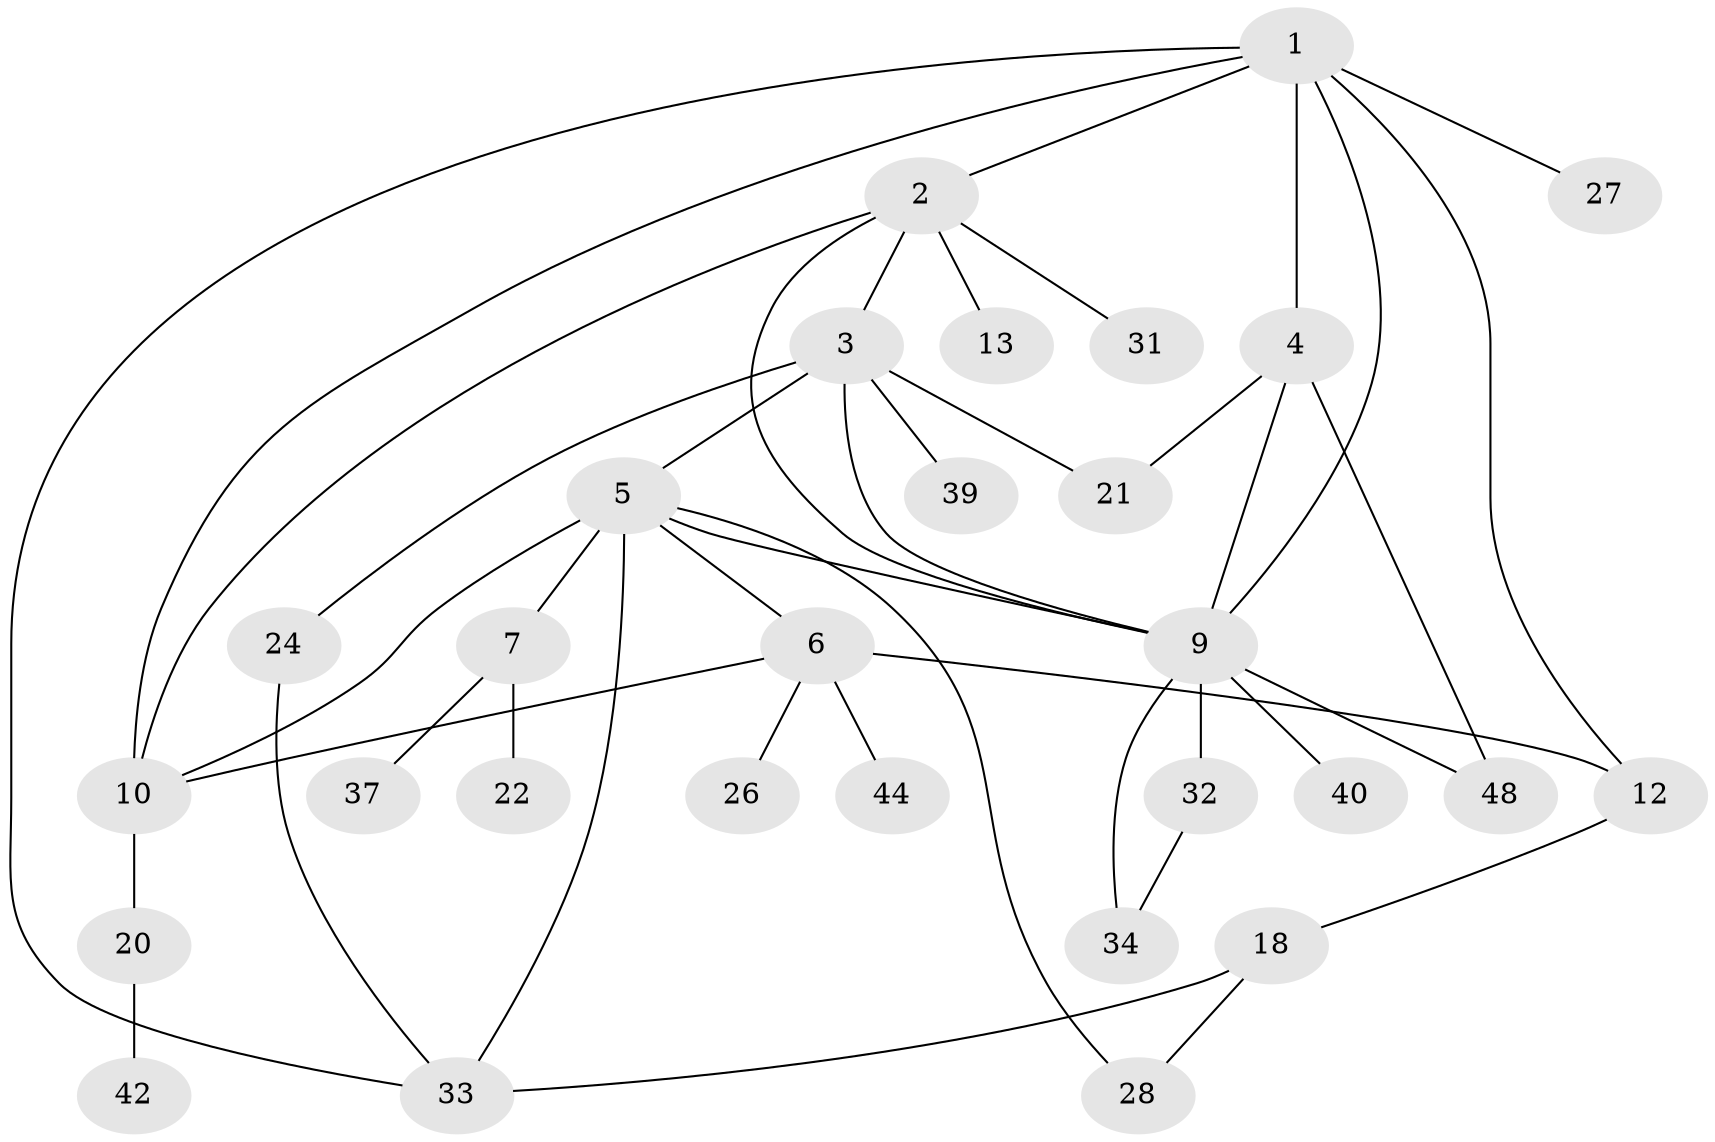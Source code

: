 // original degree distribution, {7: 0.034482758620689655, 6: 0.034482758620689655, 5: 0.034482758620689655, 4: 0.10344827586206896, 3: 0.15517241379310345, 2: 0.3793103448275862, 1: 0.25862068965517243}
// Generated by graph-tools (version 1.1) at 2025/13/03/09/25 04:13:17]
// undirected, 29 vertices, 43 edges
graph export_dot {
graph [start="1"]
  node [color=gray90,style=filled];
  1;
  2;
  3 [super="+17+25"];
  4;
  5 [super="+19+15+36"];
  6 [super="+8+35"];
  7 [super="+11"];
  9 [super="+23+16+54+29"];
  10 [super="+45"];
  12 [super="+53+14+46"];
  13;
  18 [super="+51"];
  20 [super="+55"];
  21;
  22;
  24;
  26;
  27;
  28 [super="+38"];
  31;
  32;
  33 [super="+47+41"];
  34 [super="+49"];
  37;
  39;
  40;
  42;
  44 [super="+50"];
  48 [super="+52+56"];
  1 -- 2;
  1 -- 4;
  1 -- 9;
  1 -- 27;
  1 -- 33;
  1 -- 10;
  1 -- 12;
  2 -- 3;
  2 -- 10;
  2 -- 13;
  2 -- 31;
  2 -- 9;
  3 -- 5;
  3 -- 24;
  3 -- 21;
  3 -- 39;
  3 -- 9;
  4 -- 21;
  4 -- 48;
  4 -- 9;
  5 -- 6;
  5 -- 7;
  5 -- 28;
  5 -- 9;
  5 -- 33;
  5 -- 10;
  6 -- 26;
  6 -- 10;
  6 -- 12 [weight=2];
  6 -- 44;
  7 -- 22;
  7 -- 37;
  9 -- 32;
  9 -- 34;
  9 -- 48;
  9 -- 40;
  10 -- 20;
  12 -- 18;
  18 -- 33;
  18 -- 28;
  20 -- 42;
  24 -- 33;
  32 -- 34;
}
